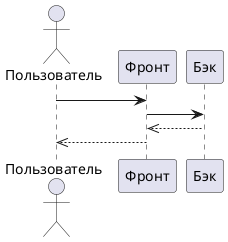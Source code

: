 @startuml
actor "Пользователь" as u
participant "Фронт" as f
participant "Бэк" as b

u -> f
f -> b
b -->> f
f -->> u
@enduml
